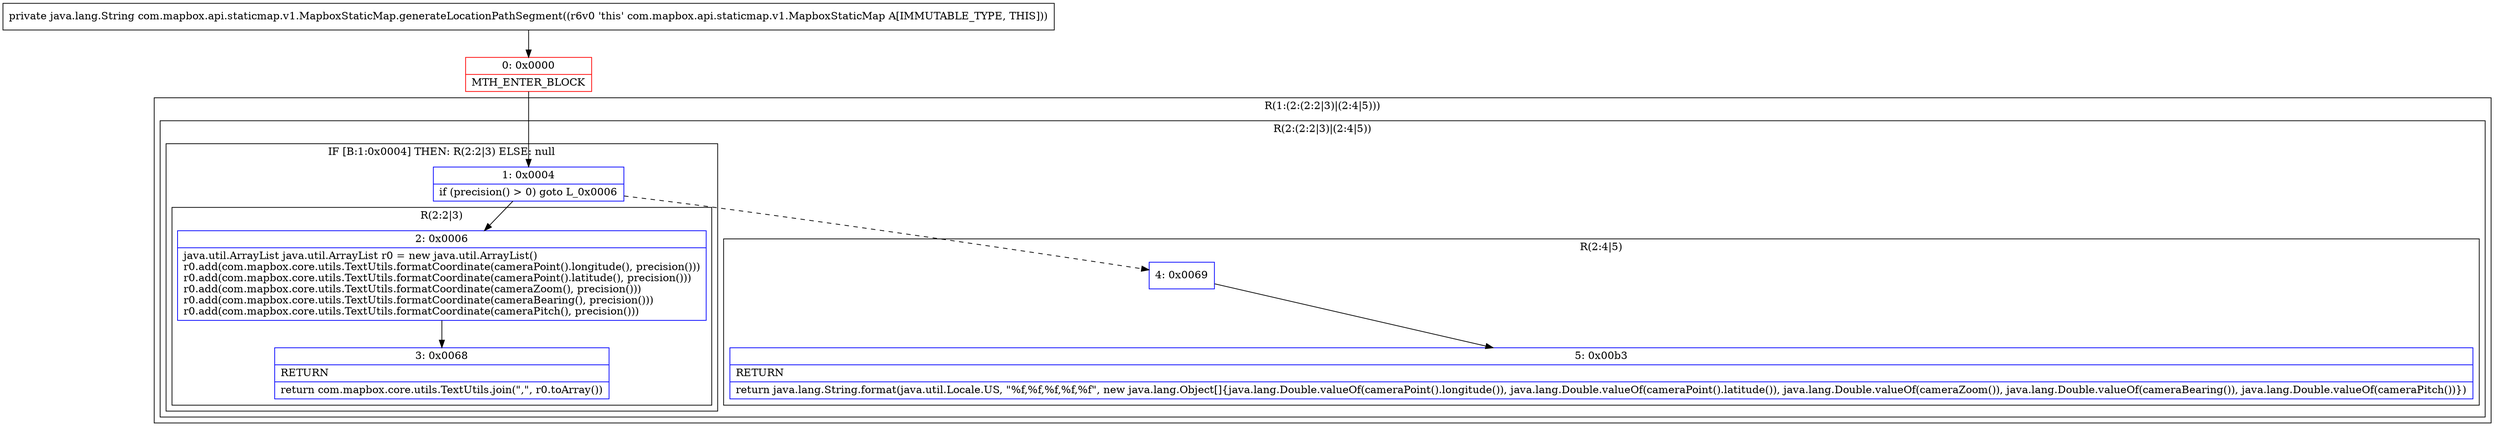 digraph "CFG forcom.mapbox.api.staticmap.v1.MapboxStaticMap.generateLocationPathSegment()Ljava\/lang\/String;" {
subgraph cluster_Region_200309303 {
label = "R(1:(2:(2:2|3)|(2:4|5)))";
node [shape=record,color=blue];
subgraph cluster_Region_221272981 {
label = "R(2:(2:2|3)|(2:4|5))";
node [shape=record,color=blue];
subgraph cluster_IfRegion_122096397 {
label = "IF [B:1:0x0004] THEN: R(2:2|3) ELSE: null";
node [shape=record,color=blue];
Node_1 [shape=record,label="{1\:\ 0x0004|if (precision() \> 0) goto L_0x0006\l}"];
subgraph cluster_Region_1395516424 {
label = "R(2:2|3)";
node [shape=record,color=blue];
Node_2 [shape=record,label="{2\:\ 0x0006|java.util.ArrayList java.util.ArrayList r0 = new java.util.ArrayList()\lr0.add(com.mapbox.core.utils.TextUtils.formatCoordinate(cameraPoint().longitude(), precision()))\lr0.add(com.mapbox.core.utils.TextUtils.formatCoordinate(cameraPoint().latitude(), precision()))\lr0.add(com.mapbox.core.utils.TextUtils.formatCoordinate(cameraZoom(), precision()))\lr0.add(com.mapbox.core.utils.TextUtils.formatCoordinate(cameraBearing(), precision()))\lr0.add(com.mapbox.core.utils.TextUtils.formatCoordinate(cameraPitch(), precision()))\l}"];
Node_3 [shape=record,label="{3\:\ 0x0068|RETURN\l|return com.mapbox.core.utils.TextUtils.join(\",\", r0.toArray())\l}"];
}
}
subgraph cluster_Region_583068637 {
label = "R(2:4|5)";
node [shape=record,color=blue];
Node_4 [shape=record,label="{4\:\ 0x0069}"];
Node_5 [shape=record,label="{5\:\ 0x00b3|RETURN\l|return java.lang.String.format(java.util.Locale.US, \"%f,%f,%f,%f,%f\", new java.lang.Object[]\{java.lang.Double.valueOf(cameraPoint().longitude()), java.lang.Double.valueOf(cameraPoint().latitude()), java.lang.Double.valueOf(cameraZoom()), java.lang.Double.valueOf(cameraBearing()), java.lang.Double.valueOf(cameraPitch())\})\l}"];
}
}
}
Node_0 [shape=record,color=red,label="{0\:\ 0x0000|MTH_ENTER_BLOCK\l}"];
MethodNode[shape=record,label="{private java.lang.String com.mapbox.api.staticmap.v1.MapboxStaticMap.generateLocationPathSegment((r6v0 'this' com.mapbox.api.staticmap.v1.MapboxStaticMap A[IMMUTABLE_TYPE, THIS])) }"];
MethodNode -> Node_0;
Node_1 -> Node_2;
Node_1 -> Node_4[style=dashed];
Node_2 -> Node_3;
Node_4 -> Node_5;
Node_0 -> Node_1;
}

